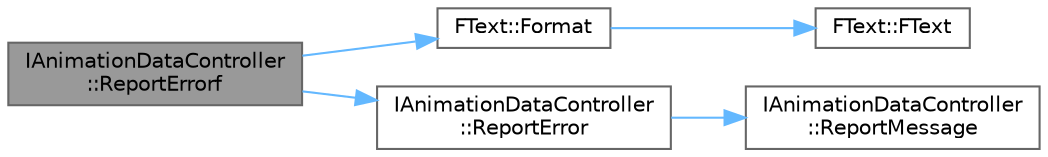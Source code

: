 digraph "IAnimationDataController::ReportErrorf"
{
 // INTERACTIVE_SVG=YES
 // LATEX_PDF_SIZE
  bgcolor="transparent";
  edge [fontname=Helvetica,fontsize=10,labelfontname=Helvetica,labelfontsize=10];
  node [fontname=Helvetica,fontsize=10,shape=box,height=0.2,width=0.4];
  rankdir="LR";
  Node1 [id="Node000001",label="IAnimationDataController\l::ReportErrorf",height=0.2,width=0.4,color="gray40", fillcolor="grey60", style="filled", fontcolor="black",tooltip=" "];
  Node1 -> Node2 [id="edge1_Node000001_Node000002",color="steelblue1",style="solid",tooltip=" "];
  Node2 [id="Node000002",label="FText::Format",height=0.2,width=0.4,color="grey40", fillcolor="white", style="filled",URL="$d0/dcb/classFText.html#a2e34f477b25799b29ea7ae5709259ae1",tooltip="Format the given map of key->value pairs as named arguments within the given format pattern."];
  Node2 -> Node3 [id="edge2_Node000002_Node000003",color="steelblue1",style="solid",tooltip=" "];
  Node3 [id="Node000003",label="FText::FText",height=0.2,width=0.4,color="grey40", fillcolor="white", style="filled",URL="$d0/dcb/classFText.html#aed2543585ee29658b23f660d8108334c",tooltip=" "];
  Node1 -> Node4 [id="edge3_Node000001_Node000004",color="steelblue1",style="solid",tooltip=" "];
  Node4 [id="Node000004",label="IAnimationDataController\l::ReportError",height=0.2,width=0.4,color="grey40", fillcolor="white", style="filled",URL="$d5/db0/classIAnimationDataController.html#a09c1026f439b721e585f4362b0a7a599",tooltip=" "];
  Node4 -> Node5 [id="edge4_Node000004_Node000005",color="steelblue1",style="solid",tooltip=" "];
  Node5 [id="Node000005",label="IAnimationDataController\l::ReportMessage",height=0.2,width=0.4,color="grey40", fillcolor="white", style="filled",URL="$d5/db0/classIAnimationDataController.html#a4c9d071e125c6cb90b8381fed309314d",tooltip=" "];
}
